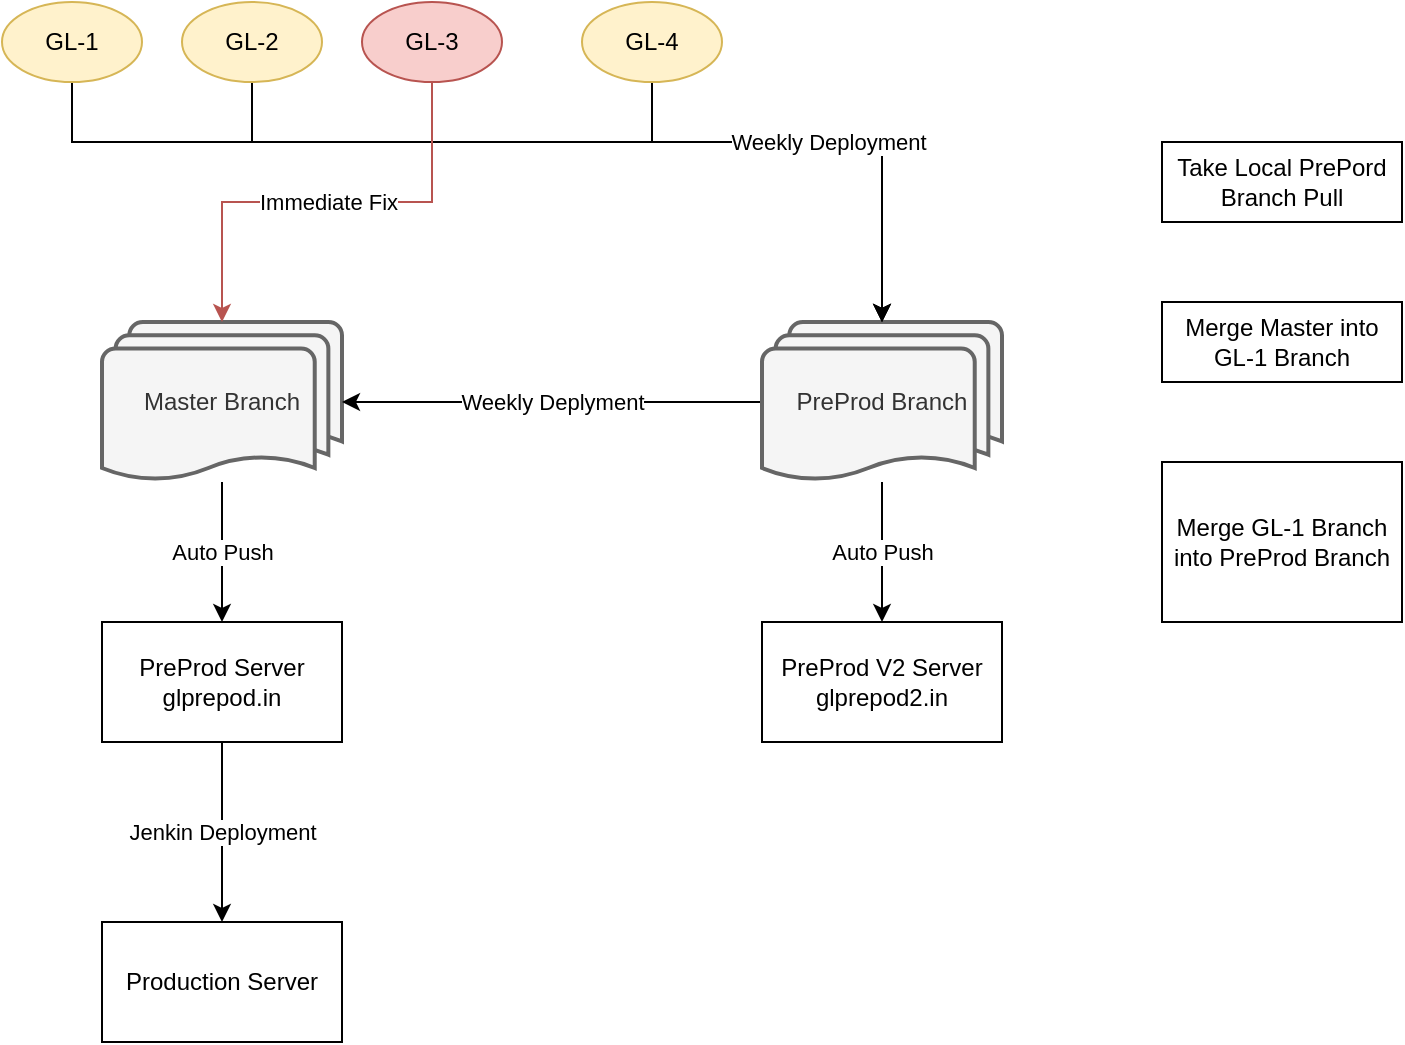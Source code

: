 <mxfile version="14.3.0" type="github">
  <diagram id="xgx91Qhlt98eilZJFXm7" name="Page-1">
    <mxGraphModel dx="925" dy="537" grid="1" gridSize="10" guides="1" tooltips="1" connect="1" arrows="1" fold="1" page="1" pageScale="1" pageWidth="850" pageHeight="1100" math="0" shadow="0">
      <root>
        <mxCell id="0" />
        <mxCell id="1" parent="0" />
        <mxCell id="a4UhODL5tu5-3ZXzQEtq-6" value="Auto Push" style="edgeStyle=orthogonalEdgeStyle;rounded=0;orthogonalLoop=1;jettySize=auto;html=1;shadow=0;" parent="1" source="a4UhODL5tu5-3ZXzQEtq-1" target="a4UhODL5tu5-3ZXzQEtq-3" edge="1">
          <mxGeometry relative="1" as="geometry" />
        </mxCell>
        <mxCell id="a4UhODL5tu5-3ZXzQEtq-1" value="Master Branch" style="strokeWidth=2;html=1;shape=mxgraph.flowchart.multi-document;whiteSpace=wrap;fillColor=#f5f5f5;strokeColor=#666666;fontColor=#333333;" parent="1" vertex="1">
          <mxGeometry x="150" y="250" width="120" height="80" as="geometry" />
        </mxCell>
        <mxCell id="a4UhODL5tu5-3ZXzQEtq-7" value="Auto Push" style="edgeStyle=orthogonalEdgeStyle;rounded=0;orthogonalLoop=1;jettySize=auto;html=1;" parent="1" source="a4UhODL5tu5-3ZXzQEtq-2" target="a4UhODL5tu5-3ZXzQEtq-5" edge="1">
          <mxGeometry relative="1" as="geometry" />
        </mxCell>
        <mxCell id="a4UhODL5tu5-3ZXzQEtq-27" value="Weekly Deplyment" style="edgeStyle=orthogonalEdgeStyle;rounded=0;orthogonalLoop=1;jettySize=auto;html=1;entryX=1;entryY=0.5;entryDx=0;entryDy=0;entryPerimeter=0;shadow=0;" parent="1" source="a4UhODL5tu5-3ZXzQEtq-2" target="a4UhODL5tu5-3ZXzQEtq-1" edge="1">
          <mxGeometry relative="1" as="geometry" />
        </mxCell>
        <mxCell id="a4UhODL5tu5-3ZXzQEtq-2" value="PreProd Branch" style="strokeWidth=2;html=1;shape=mxgraph.flowchart.multi-document;whiteSpace=wrap;fillColor=#f5f5f5;strokeColor=#666666;fontColor=#333333;" parent="1" vertex="1">
          <mxGeometry x="480" y="250" width="120" height="80" as="geometry" />
        </mxCell>
        <mxCell id="a4UhODL5tu5-3ZXzQEtq-20" value="Jenkin Deployment" style="edgeStyle=orthogonalEdgeStyle;rounded=0;orthogonalLoop=1;jettySize=auto;html=1;entryX=0.5;entryY=0;entryDx=0;entryDy=0;shadow=0;" parent="1" source="a4UhODL5tu5-3ZXzQEtq-3" target="a4UhODL5tu5-3ZXzQEtq-13" edge="1">
          <mxGeometry relative="1" as="geometry" />
        </mxCell>
        <mxCell id="a4UhODL5tu5-3ZXzQEtq-3" value="PreProd Server&lt;br&gt;glprepod.in" style="rounded=0;whiteSpace=wrap;html=1;" parent="1" vertex="1">
          <mxGeometry x="150" y="400" width="120" height="60" as="geometry" />
        </mxCell>
        <mxCell id="a4UhODL5tu5-3ZXzQEtq-5" value="PreProd V2 Server&lt;br&gt;glprepod2.in" style="rounded=0;whiteSpace=wrap;html=1;" parent="1" vertex="1">
          <mxGeometry x="480" y="400" width="120" height="60" as="geometry" />
        </mxCell>
        <mxCell id="a4UhODL5tu5-3ZXzQEtq-23" style="edgeStyle=orthogonalEdgeStyle;rounded=0;orthogonalLoop=1;jettySize=auto;html=1;shadow=0;" parent="1" source="a4UhODL5tu5-3ZXzQEtq-8" target="a4UhODL5tu5-3ZXzQEtq-2" edge="1">
          <mxGeometry relative="1" as="geometry">
            <Array as="points">
              <mxPoint x="135" y="160" />
              <mxPoint x="540" y="160" />
            </Array>
          </mxGeometry>
        </mxCell>
        <mxCell id="a4UhODL5tu5-3ZXzQEtq-8" value="GL-1" style="ellipse;whiteSpace=wrap;html=1;fillColor=#fff2cc;strokeColor=#d6b656;" parent="1" vertex="1">
          <mxGeometry x="100" y="90" width="70" height="40" as="geometry" />
        </mxCell>
        <mxCell id="a4UhODL5tu5-3ZXzQEtq-24" style="edgeStyle=orthogonalEdgeStyle;rounded=0;orthogonalLoop=1;jettySize=auto;html=1;shadow=0;" parent="1" source="a4UhODL5tu5-3ZXzQEtq-9" target="a4UhODL5tu5-3ZXzQEtq-2" edge="1">
          <mxGeometry relative="1" as="geometry">
            <Array as="points">
              <mxPoint x="225" y="160" />
              <mxPoint x="540" y="160" />
            </Array>
          </mxGeometry>
        </mxCell>
        <mxCell id="a4UhODL5tu5-3ZXzQEtq-9" value="GL-2" style="ellipse;whiteSpace=wrap;html=1;fillColor=#fff2cc;strokeColor=#d6b656;" parent="1" vertex="1">
          <mxGeometry x="190" y="90" width="70" height="40" as="geometry" />
        </mxCell>
        <mxCell id="a4UhODL5tu5-3ZXzQEtq-19" value="Immediate Fix" style="edgeStyle=orthogonalEdgeStyle;rounded=0;orthogonalLoop=1;jettySize=auto;html=1;entryX=0.5;entryY=0;entryDx=0;entryDy=0;entryPerimeter=0;shadow=0;fillColor=#f8cecc;strokeColor=#b85450;" parent="1" source="a4UhODL5tu5-3ZXzQEtq-10" target="a4UhODL5tu5-3ZXzQEtq-1" edge="1">
          <mxGeometry relative="1" as="geometry">
            <Array as="points">
              <mxPoint x="315" y="190" />
              <mxPoint x="210" y="190" />
            </Array>
          </mxGeometry>
        </mxCell>
        <mxCell id="a4UhODL5tu5-3ZXzQEtq-10" value="GL-3" style="ellipse;whiteSpace=wrap;html=1;fillColor=#f8cecc;strokeColor=#b85450;" parent="1" vertex="1">
          <mxGeometry x="280" y="90" width="70" height="40" as="geometry" />
        </mxCell>
        <mxCell id="a4UhODL5tu5-3ZXzQEtq-25" value="Weekly Deployment" style="edgeStyle=orthogonalEdgeStyle;rounded=0;orthogonalLoop=1;jettySize=auto;html=1;shadow=0;" parent="1" source="a4UhODL5tu5-3ZXzQEtq-12" target="a4UhODL5tu5-3ZXzQEtq-2" edge="1">
          <mxGeometry relative="1" as="geometry">
            <Array as="points">
              <mxPoint x="425" y="160" />
              <mxPoint x="540" y="160" />
            </Array>
          </mxGeometry>
        </mxCell>
        <mxCell id="a4UhODL5tu5-3ZXzQEtq-12" value="GL-4" style="ellipse;whiteSpace=wrap;html=1;fillColor=#fff2cc;strokeColor=#d6b656;" parent="1" vertex="1">
          <mxGeometry x="390" y="90" width="70" height="40" as="geometry" />
        </mxCell>
        <mxCell id="a4UhODL5tu5-3ZXzQEtq-13" value="Production Server" style="rounded=0;whiteSpace=wrap;html=1;" parent="1" vertex="1">
          <mxGeometry x="150" y="550" width="120" height="60" as="geometry" />
        </mxCell>
        <mxCell id="zc8YA_tj23037TPwd3GZ-1" value="Take Local PrePord Branch Pull" style="rounded=0;whiteSpace=wrap;html=1;" parent="1" vertex="1">
          <mxGeometry x="680" y="160" width="120" height="40" as="geometry" />
        </mxCell>
        <mxCell id="zc8YA_tj23037TPwd3GZ-3" value="Merge Master into GL-1 Branch" style="rounded=0;whiteSpace=wrap;html=1;" parent="1" vertex="1">
          <mxGeometry x="680" y="240" width="120" height="40" as="geometry" />
        </mxCell>
        <mxCell id="zc8YA_tj23037TPwd3GZ-4" value="Merge GL-1 Branch into PreProd Branch" style="rounded=0;whiteSpace=wrap;html=1;comic=0;gradientColor=none;perimeterSpacing=0;glass=0;" parent="1" vertex="1">
          <mxGeometry x="680" y="320" width="120" height="80" as="geometry" />
        </mxCell>
      </root>
    </mxGraphModel>
  </diagram>
</mxfile>

